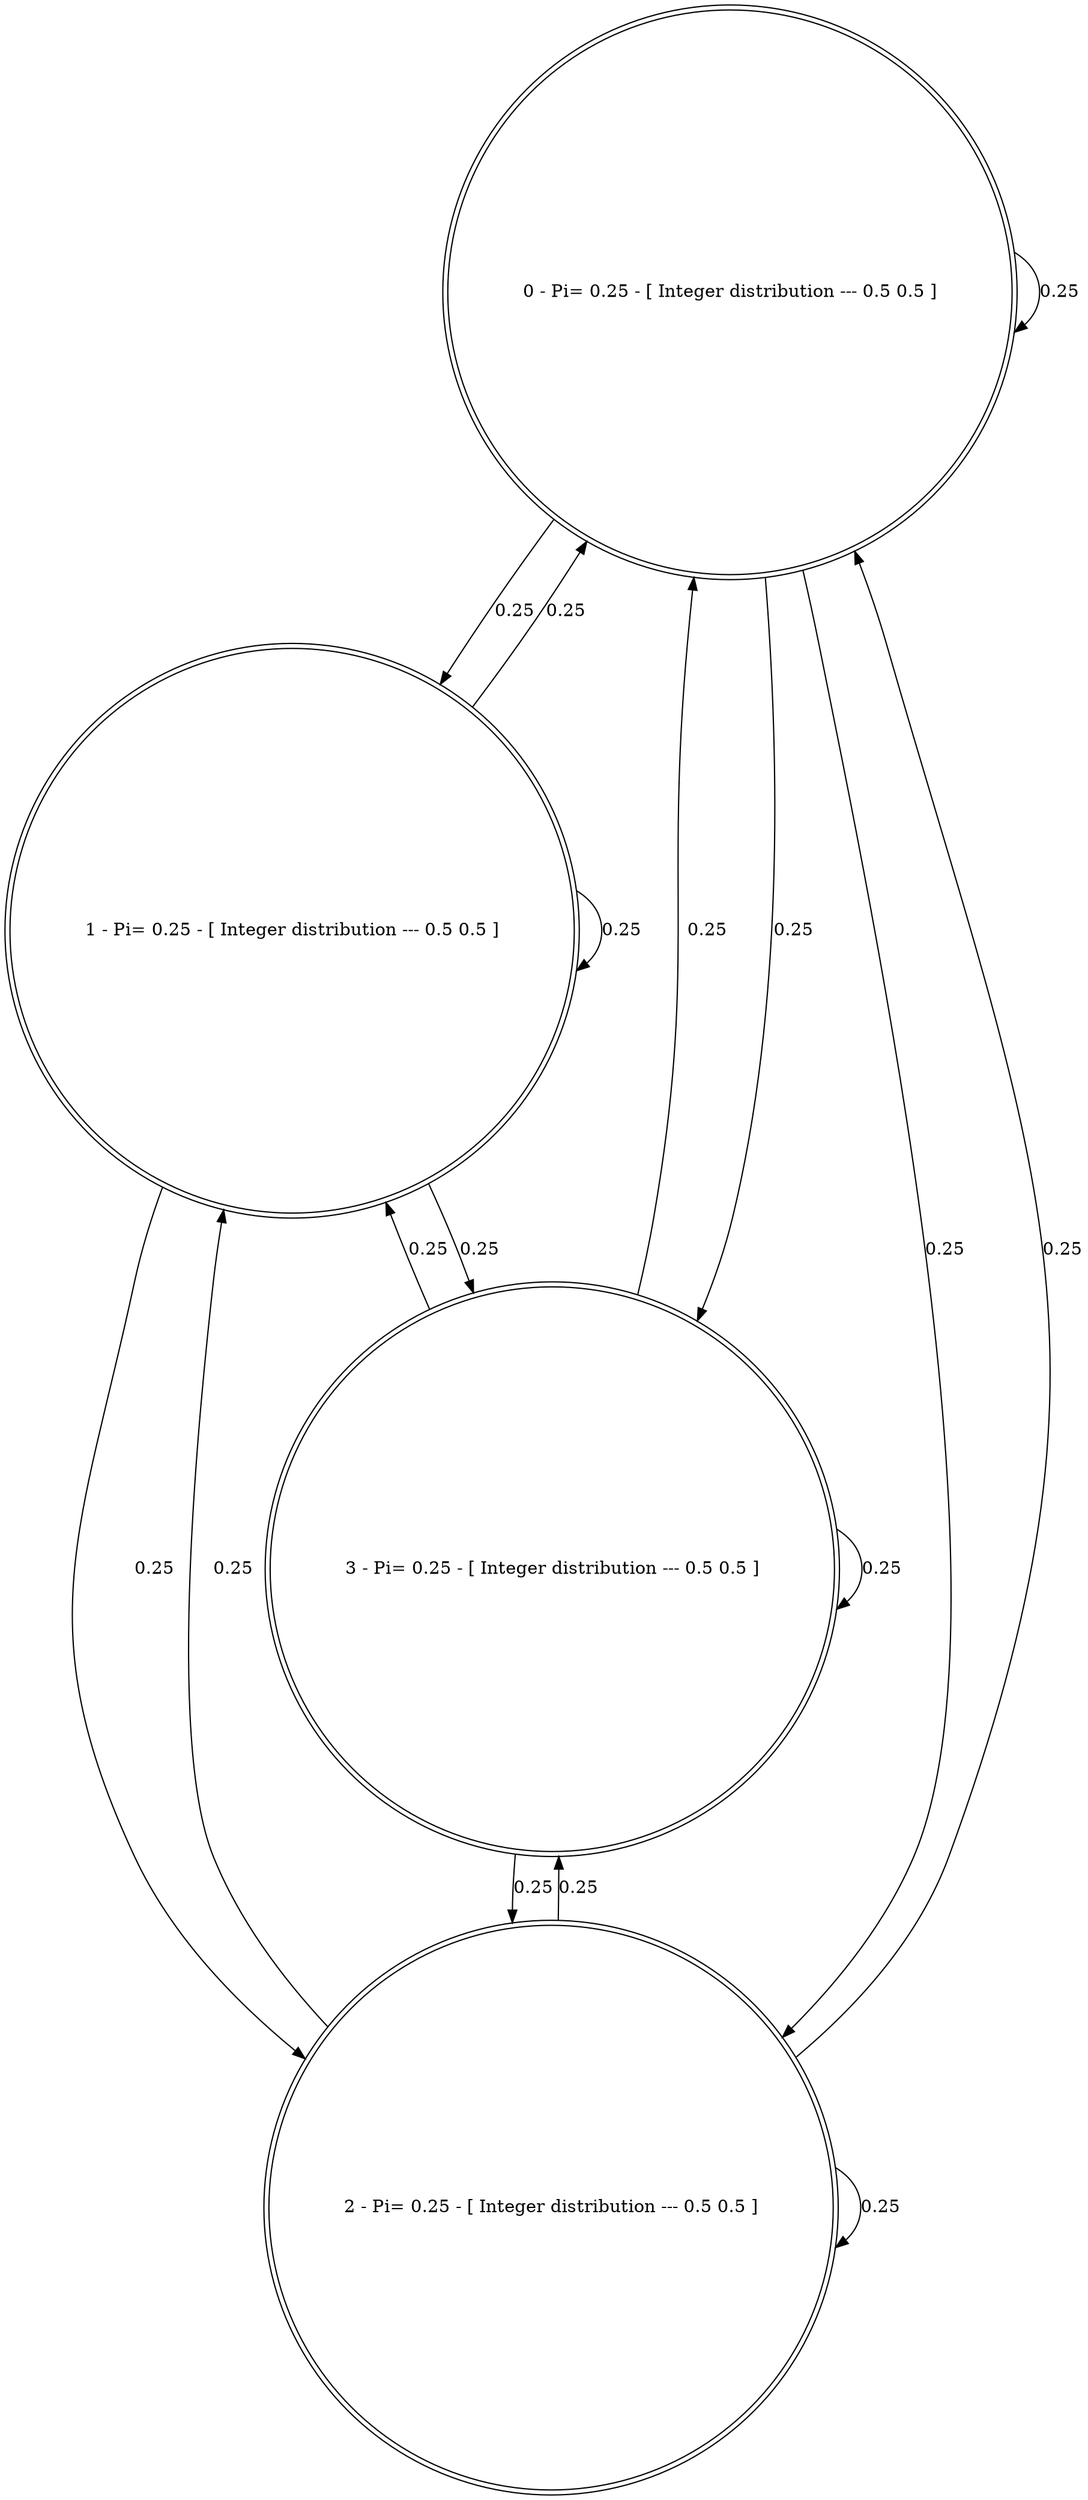 digraph G {
	0 -> 0 [label=0.25];
	0 -> 1 [label=0.25];
	0 -> 2 [label=0.25];
	0 -> 3 [label=0.25];
	1 -> 0 [label=0.25];
	1 -> 1 [label=0.25];
	1 -> 2 [label=0.25];
	1 -> 3 [label=0.25];
	2 -> 0 [label=0.25];
	2 -> 1 [label=0.25];
	2 -> 2 [label=0.25];
	2 -> 3 [label=0.25];
	3 -> 0 [label=0.25];
	3 -> 1 [label=0.25];
	3 -> 2 [label=0.25];
	3 -> 3 [label=0.25];
	0 [shape=doublecircle, label="0 - Pi= 0.25 - [ Integer distribution --- 0.5 0.5 ]"];
	1 [shape=doublecircle, label="1 - Pi= 0.25 - [ Integer distribution --- 0.5 0.5 ]"];
	2 [shape=doublecircle, label="2 - Pi= 0.25 - [ Integer distribution --- 0.5 0.5 ]"];
	3 [shape=doublecircle, label="3 - Pi= 0.25 - [ Integer distribution --- 0.5 0.5 ]"];
}
